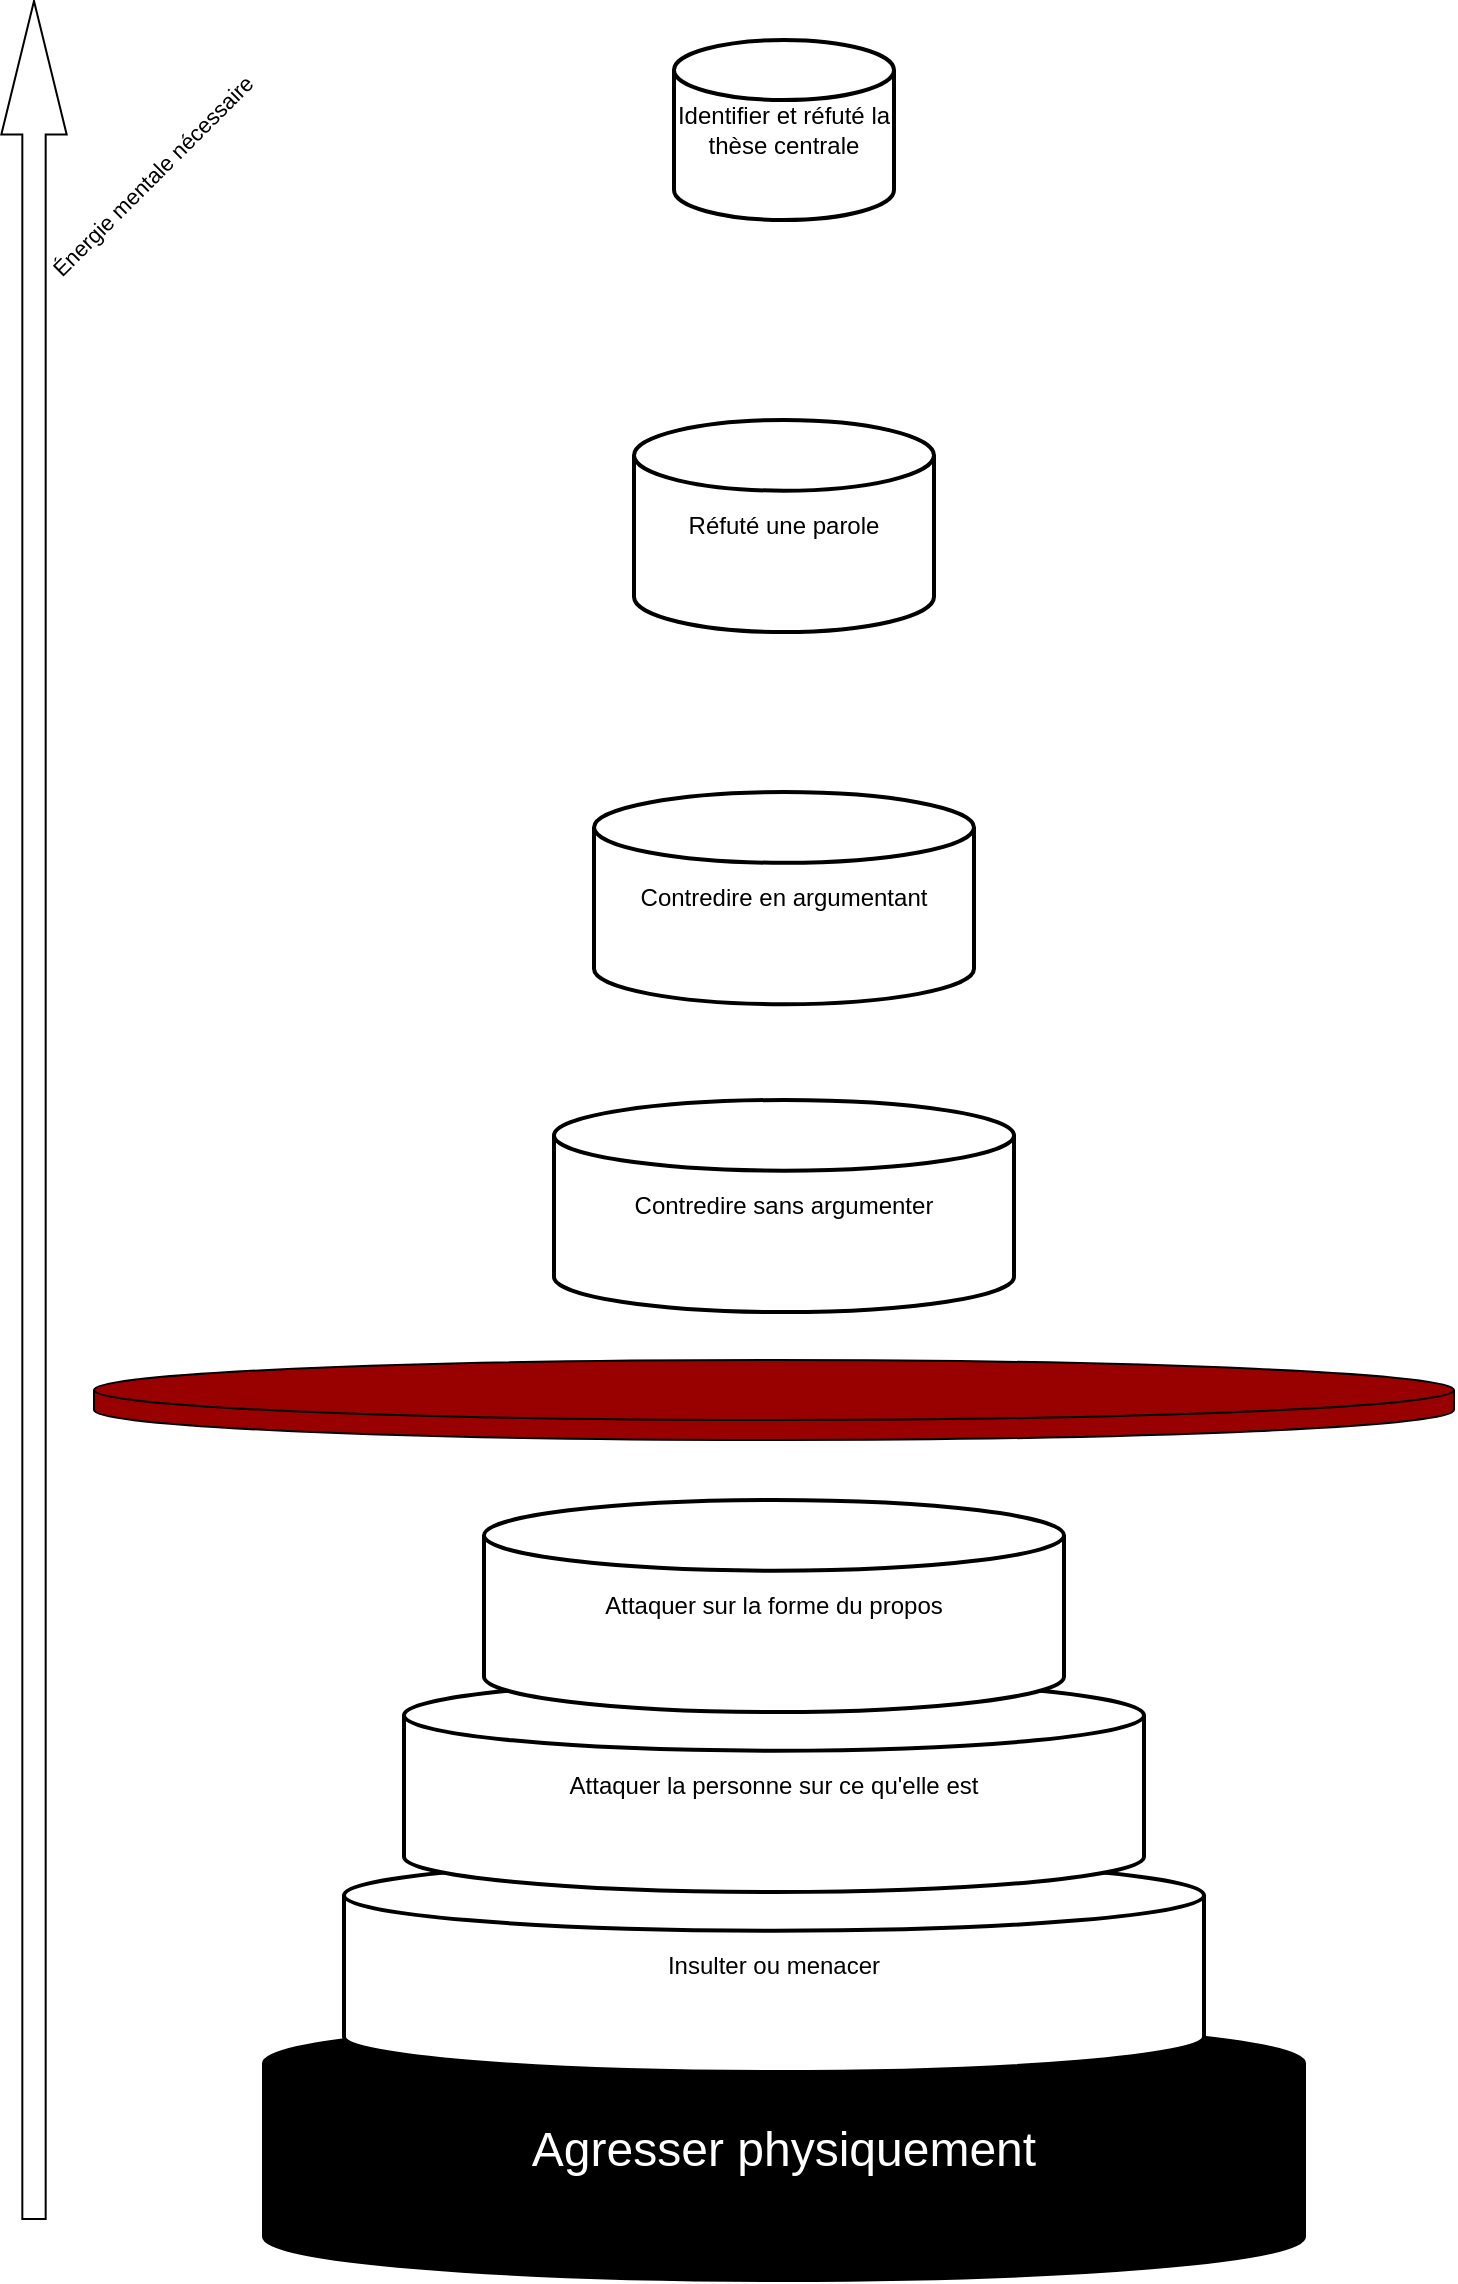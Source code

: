 <mxfile version="24.2.1" type="github">
  <diagram name="Page-1" id="_Es9HaI7KS8MBQmaL6Jt">
    <mxGraphModel dx="2670" dy="2446" grid="1" gridSize="10" guides="1" tooltips="1" connect="1" arrows="1" fold="1" page="1" pageScale="1" pageWidth="827" pageHeight="1169" math="0" shadow="0">
      <root>
        <mxCell id="0" />
        <mxCell id="1" parent="0" />
        <mxCell id="773b7iZAeRyO0nFSQOsP-1" value="&lt;font style=&quot;font-size: 24px;&quot; color=&quot;#ffffff&quot;&gt;Agresser physiquement&lt;/font&gt;" style="strokeWidth=2;html=1;shape=mxgraph.flowchart.database;whiteSpace=wrap;fillColor=#000000;" parent="1" vertex="1">
          <mxGeometry x="155" y="740" width="520" height="130" as="geometry" />
        </mxCell>
        <mxCell id="Lnf0OJT9ezFVSc5kpNyD-1" value="Insulter ou menacer" style="strokeWidth=2;html=1;shape=mxgraph.flowchart.database;whiteSpace=wrap;" vertex="1" parent="1">
          <mxGeometry x="195" y="660" width="430" height="106.05" as="geometry" />
        </mxCell>
        <mxCell id="Lnf0OJT9ezFVSc5kpNyD-2" value="Attaquer la personne sur ce qu&#39;elle est" style="strokeWidth=2;html=1;shape=mxgraph.flowchart.database;whiteSpace=wrap;" vertex="1" parent="1">
          <mxGeometry x="225" y="570" width="370" height="106.05" as="geometry" />
        </mxCell>
        <mxCell id="Lnf0OJT9ezFVSc5kpNyD-3" value="Attaquer sur la forme du propos" style="strokeWidth=2;html=1;shape=mxgraph.flowchart.database;whiteSpace=wrap;" vertex="1" parent="1">
          <mxGeometry x="265" y="480" width="290" height="106.05" as="geometry" />
        </mxCell>
        <mxCell id="Lnf0OJT9ezFVSc5kpNyD-4" value="Contredire sans argumenter" style="strokeWidth=2;html=1;shape=mxgraph.flowchart.database;whiteSpace=wrap;" vertex="1" parent="1">
          <mxGeometry x="300" y="280" width="230" height="106.05" as="geometry" />
        </mxCell>
        <mxCell id="Lnf0OJT9ezFVSc5kpNyD-5" value="Contredire en argumentant" style="strokeWidth=2;html=1;shape=mxgraph.flowchart.database;whiteSpace=wrap;" vertex="1" parent="1">
          <mxGeometry x="320" y="126.05" width="190" height="106.05" as="geometry" />
        </mxCell>
        <mxCell id="Lnf0OJT9ezFVSc5kpNyD-6" value="Réfuté une parole" style="strokeWidth=2;html=1;shape=mxgraph.flowchart.database;whiteSpace=wrap;" vertex="1" parent="1">
          <mxGeometry x="340" y="-60" width="150" height="106.05" as="geometry" />
        </mxCell>
        <mxCell id="773b7iZAeRyO0nFSQOsP-3" value="Identifier et réfuté la thèse centrale" style="strokeWidth=2;html=1;shape=mxgraph.flowchart.database;whiteSpace=wrap;" parent="1" vertex="1">
          <mxGeometry x="360" y="-250" width="110" height="90" as="geometry" />
        </mxCell>
        <mxCell id="Lnf0OJT9ezFVSc5kpNyD-7" value="" style="shape=cylinder3;whiteSpace=wrap;html=1;boundedLbl=1;backgroundOutline=1;size=15;fillColor=#990000;" vertex="1" parent="1">
          <mxGeometry x="70" y="410" width="680" height="40" as="geometry" />
        </mxCell>
        <mxCell id="Lnf0OJT9ezFVSc5kpNyD-8" value="" style="shape=flexArrow;endArrow=classic;html=1;rounded=0;width=11.667;endSize=21.917;" edge="1" parent="1">
          <mxGeometry width="50" height="50" relative="1" as="geometry">
            <mxPoint x="40" y="840" as="sourcePoint" />
            <mxPoint x="40" y="-270" as="targetPoint" />
          </mxGeometry>
        </mxCell>
        <mxCell id="Lnf0OJT9ezFVSc5kpNyD-9" value="Énergie mentale nécessaire" style="edgeLabel;html=1;align=center;verticalAlign=middle;resizable=0;points=[];rotation=-45;" vertex="1" connectable="0" parent="Lnf0OJT9ezFVSc5kpNyD-8">
          <mxGeometry x="0.737" y="3" relative="1" as="geometry">
            <mxPoint x="62" y="-58" as="offset" />
          </mxGeometry>
        </mxCell>
      </root>
    </mxGraphModel>
  </diagram>
</mxfile>
